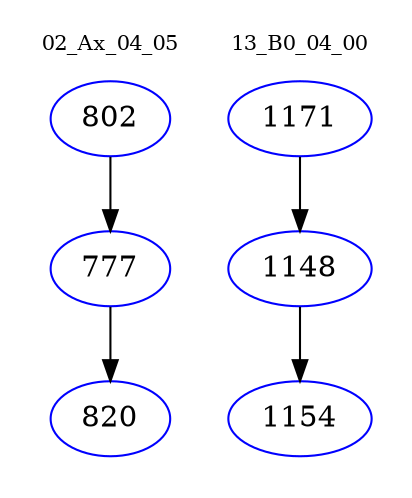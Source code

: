 digraph{
subgraph cluster_0 {
color = white
label = "02_Ax_04_05";
fontsize=10;
T0_802 [label="802", color="blue"]
T0_802 -> T0_777 [color="black"]
T0_777 [label="777", color="blue"]
T0_777 -> T0_820 [color="black"]
T0_820 [label="820", color="blue"]
}
subgraph cluster_1 {
color = white
label = "13_B0_04_00";
fontsize=10;
T1_1171 [label="1171", color="blue"]
T1_1171 -> T1_1148 [color="black"]
T1_1148 [label="1148", color="blue"]
T1_1148 -> T1_1154 [color="black"]
T1_1154 [label="1154", color="blue"]
}
}
